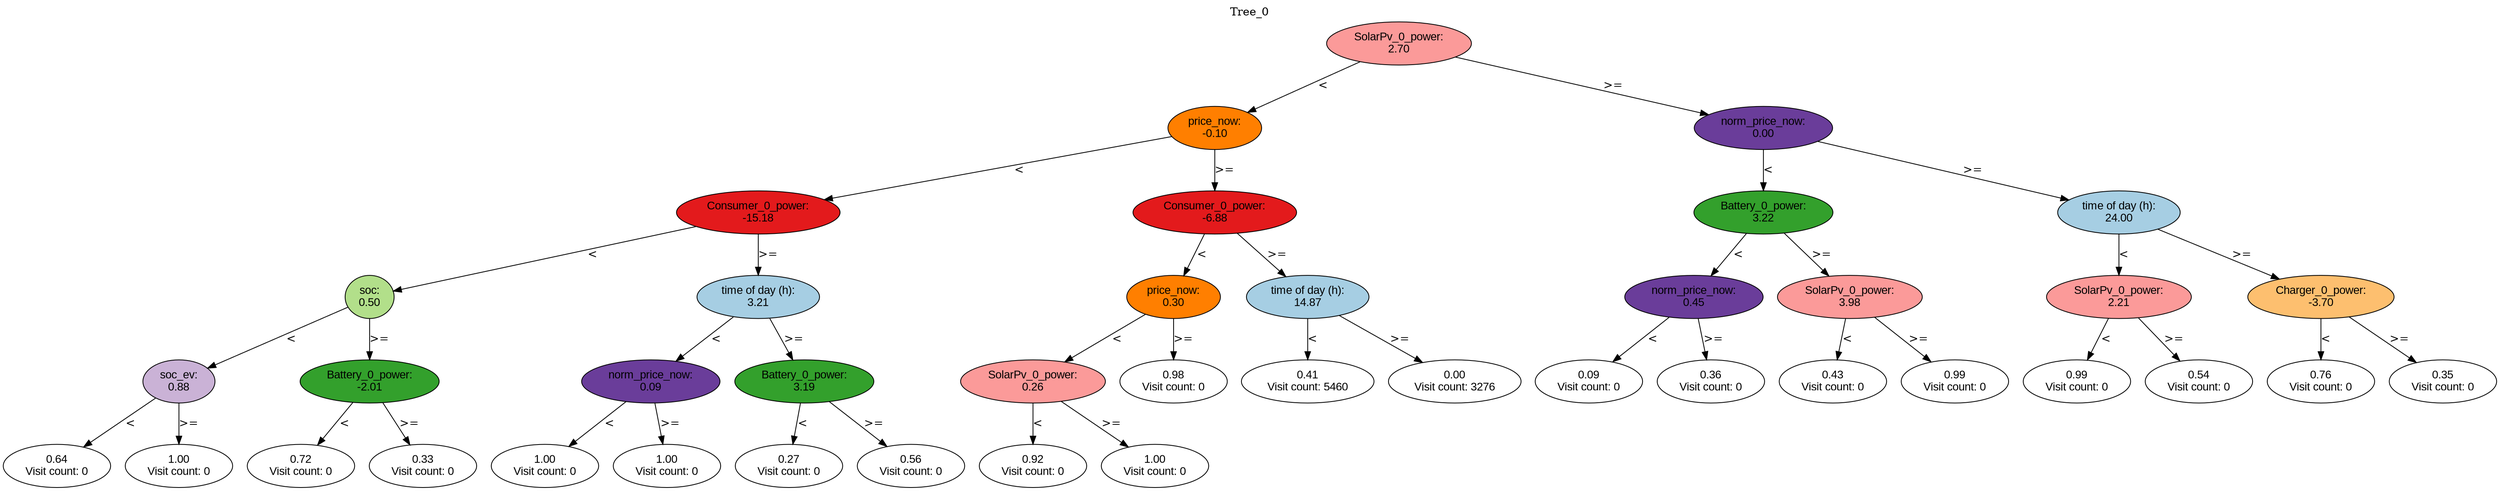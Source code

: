 digraph BST {
    node [fontname="Arial" style=filled colorscheme=paired12];
    0 [ label = "SolarPv_0_power:
2.70" fillcolor=5];
    1 [ label = "price_now:
-0.10" fillcolor=8];
    2 [ label = "Consumer_0_power:
-15.18" fillcolor=6];
    3 [ label = "soc:
0.50" fillcolor=3];
    4 [ label = "soc_ev:
0.88" fillcolor=9];
    5 [ label = "0.64
Visit count: 0" fillcolor=white];
    6 [ label = "1.00
Visit count: 0" fillcolor=white];
    7 [ label = "Battery_0_power:
-2.01" fillcolor=4];
    8 [ label = "0.72
Visit count: 0" fillcolor=white];
    9 [ label = "0.33
Visit count: 0" fillcolor=white];
    10 [ label = "time of day (h):
3.21" fillcolor=1];
    11 [ label = "norm_price_now:
0.09" fillcolor=10];
    12 [ label = "1.00
Visit count: 0" fillcolor=white];
    13 [ label = "1.00
Visit count: 0" fillcolor=white];
    14 [ label = "Battery_0_power:
3.19" fillcolor=4];
    15 [ label = "0.27
Visit count: 0" fillcolor=white];
    16 [ label = "0.56
Visit count: 0" fillcolor=white];
    17 [ label = "Consumer_0_power:
-6.88" fillcolor=6];
    18 [ label = "price_now:
0.30" fillcolor=8];
    19 [ label = "SolarPv_0_power:
0.26" fillcolor=5];
    20 [ label = "0.92
Visit count: 0" fillcolor=white];
    21 [ label = "1.00
Visit count: 0" fillcolor=white];
    22 [ label = "0.98
Visit count: 0" fillcolor=white];
    23 [ label = "time of day (h):
14.87" fillcolor=1];
    24 [ label = "0.41
Visit count: 5460" fillcolor=white];
    25 [ label = "0.00
Visit count: 3276" fillcolor=white];
    26 [ label = "norm_price_now:
0.00" fillcolor=10];
    27 [ label = "Battery_0_power:
3.22" fillcolor=4];
    28 [ label = "norm_price_now:
0.45" fillcolor=10];
    29 [ label = "0.09
Visit count: 0" fillcolor=white];
    30 [ label = "0.36
Visit count: 0" fillcolor=white];
    31 [ label = "SolarPv_0_power:
3.98" fillcolor=5];
    32 [ label = "0.43
Visit count: 0" fillcolor=white];
    33 [ label = "0.99
Visit count: 0" fillcolor=white];
    34 [ label = "time of day (h):
24.00" fillcolor=1];
    35 [ label = "SolarPv_0_power:
2.21" fillcolor=5];
    36 [ label = "0.99
Visit count: 0" fillcolor=white];
    37 [ label = "0.54
Visit count: 0" fillcolor=white];
    38 [ label = "Charger_0_power:
-3.70" fillcolor=7];
    39 [ label = "0.76
Visit count: 0" fillcolor=white];
    40 [ label = "0.35
Visit count: 0" fillcolor=white];

    0  -> 1[ label = "<"];
    0  -> 26[ label = ">="];
    1  -> 2[ label = "<"];
    1  -> 17[ label = ">="];
    2  -> 3[ label = "<"];
    2  -> 10[ label = ">="];
    3  -> 4[ label = "<"];
    3  -> 7[ label = ">="];
    4  -> 5[ label = "<"];
    4  -> 6[ label = ">="];
    7  -> 8[ label = "<"];
    7  -> 9[ label = ">="];
    10  -> 11[ label = "<"];
    10  -> 14[ label = ">="];
    11  -> 12[ label = "<"];
    11  -> 13[ label = ">="];
    14  -> 15[ label = "<"];
    14  -> 16[ label = ">="];
    17  -> 18[ label = "<"];
    17  -> 23[ label = ">="];
    18  -> 19[ label = "<"];
    18  -> 22[ label = ">="];
    19  -> 20[ label = "<"];
    19  -> 21[ label = ">="];
    23  -> 24[ label = "<"];
    23  -> 25[ label = ">="];
    26  -> 27[ label = "<"];
    26  -> 34[ label = ">="];
    27  -> 28[ label = "<"];
    27  -> 31[ label = ">="];
    28  -> 29[ label = "<"];
    28  -> 30[ label = ">="];
    31  -> 32[ label = "<"];
    31  -> 33[ label = ">="];
    34  -> 35[ label = "<"];
    34  -> 38[ label = ">="];
    35  -> 36[ label = "<"];
    35  -> 37[ label = ">="];
    38  -> 39[ label = "<"];
    38  -> 40[ label = ">="];

    labelloc="t";
    label="Tree_0";
}